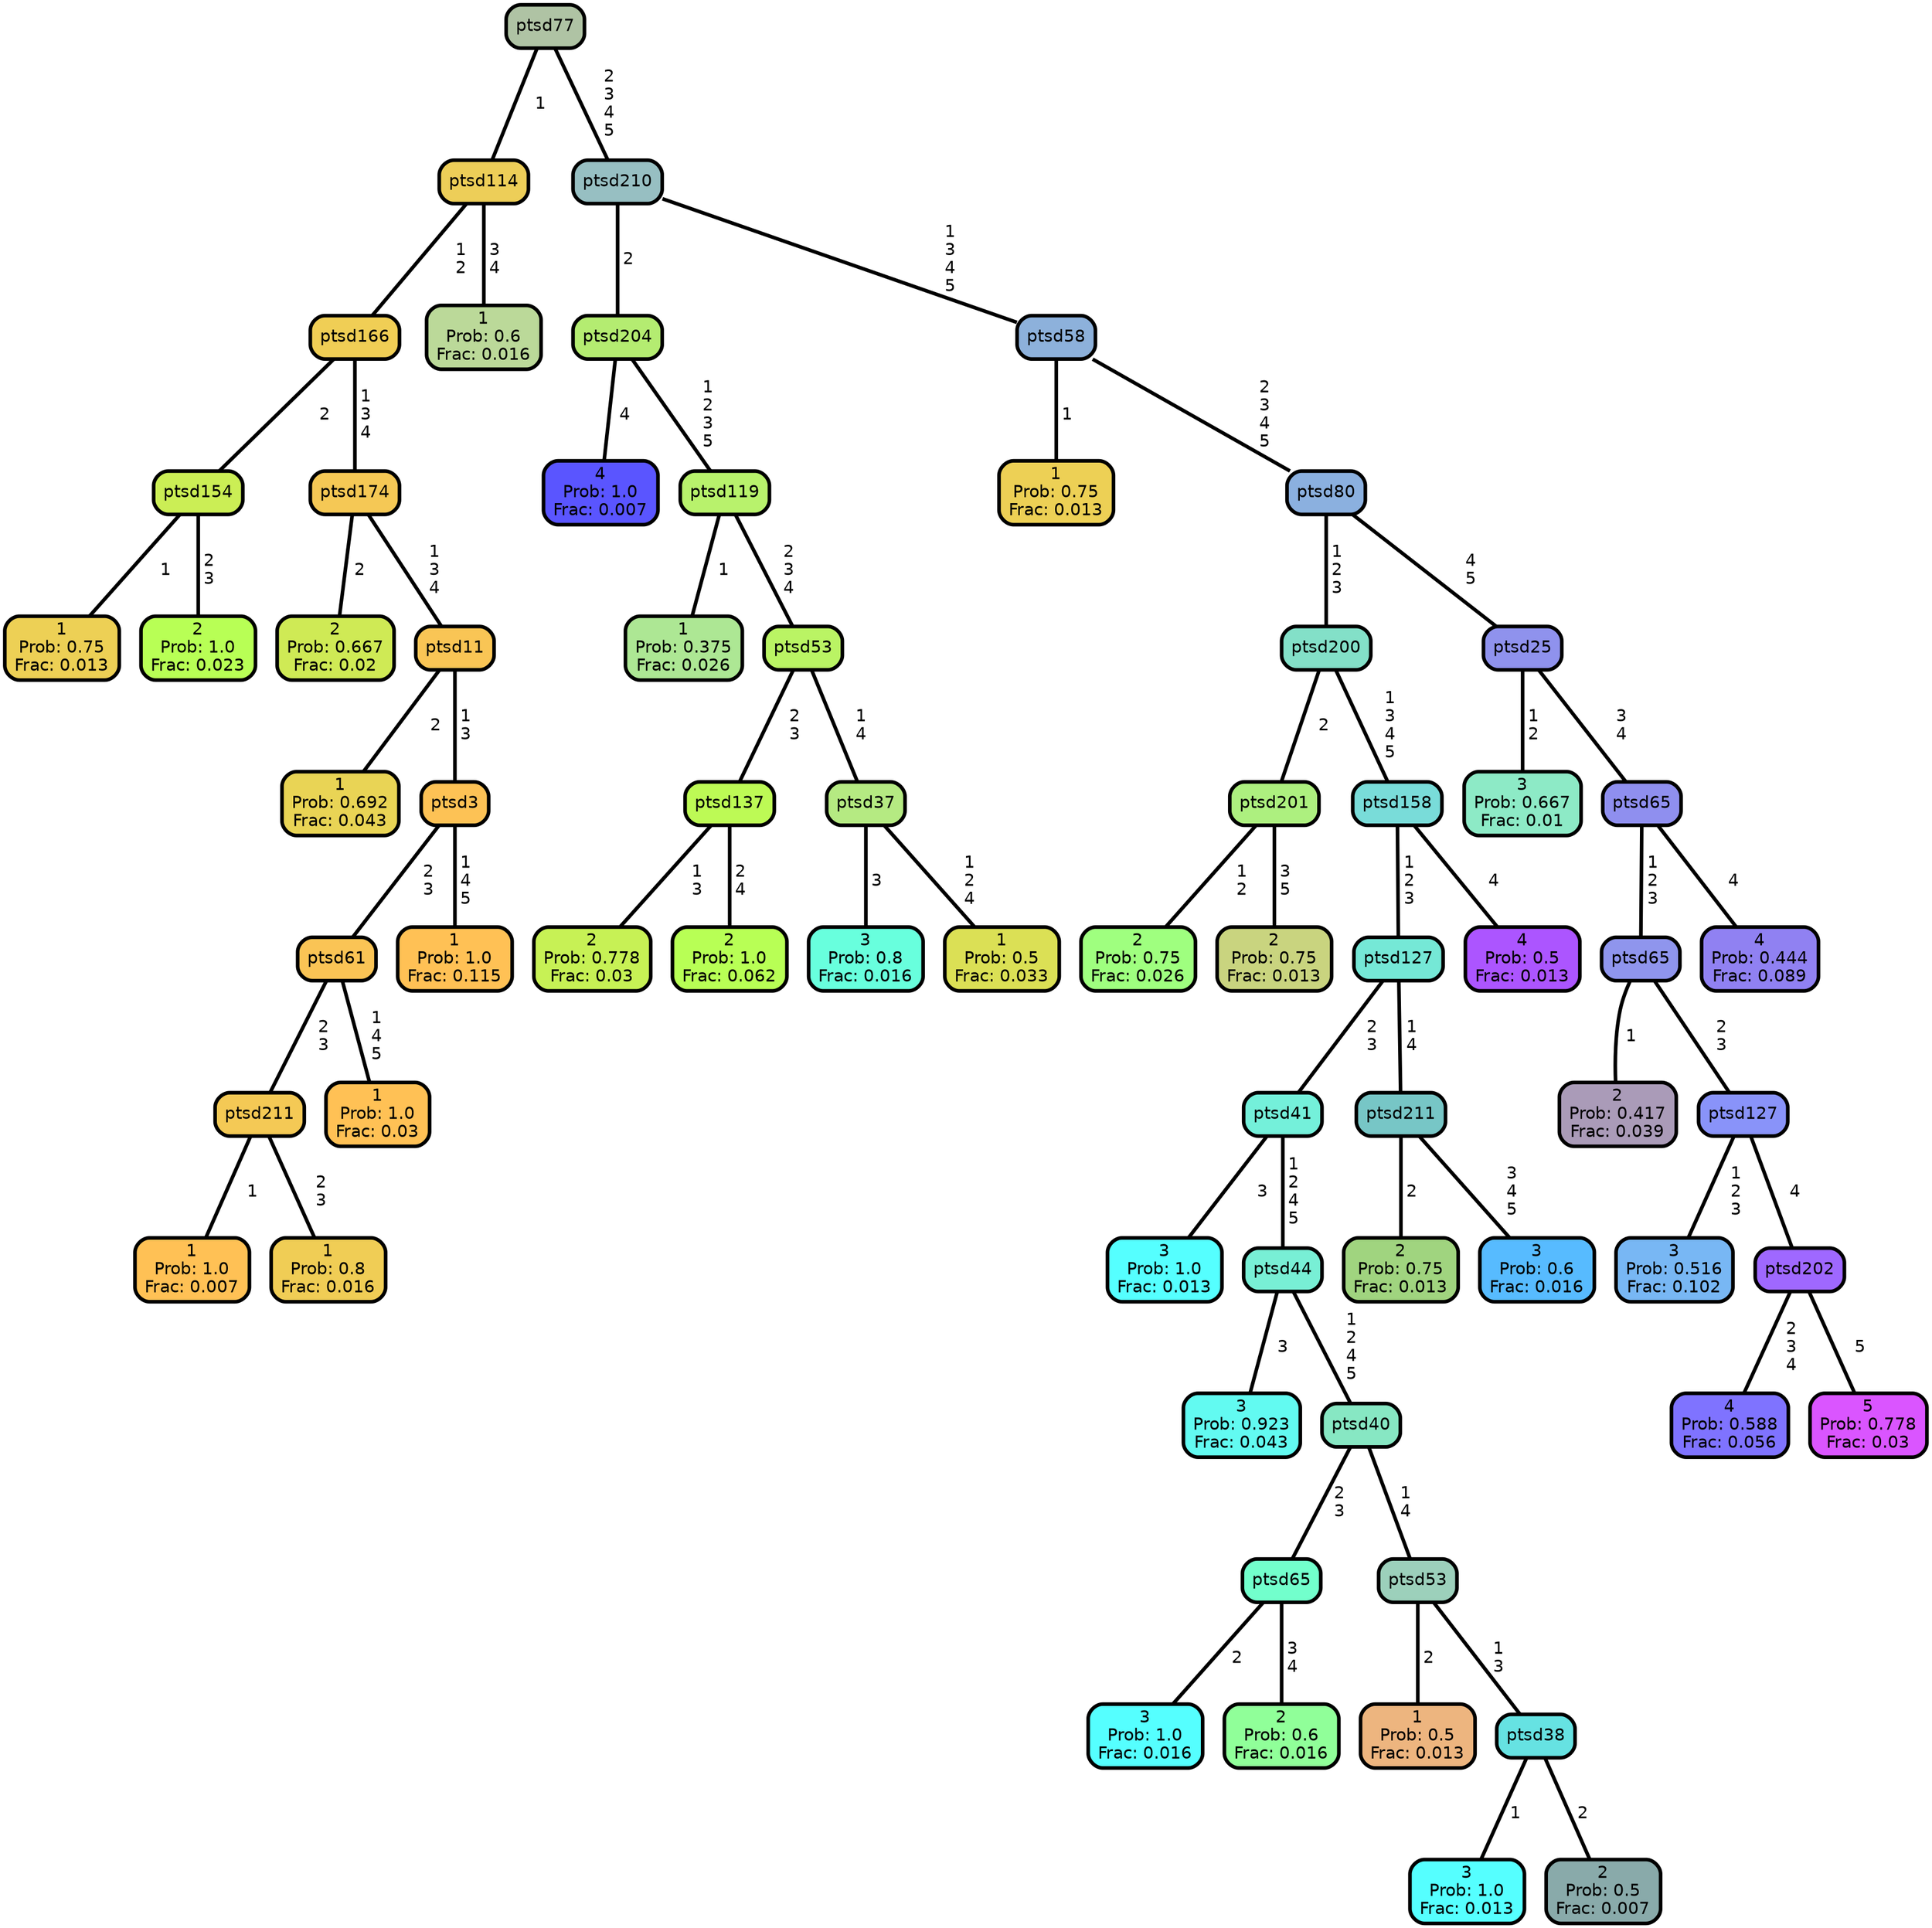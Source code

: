 graph Tree {
node [shape=box, style="filled, rounded",color="black",penwidth="3",fontcolor="black",                 fontname=helvetica] ;
graph [ranksep="0 equally", splines=straight,                 bgcolor=transparent, dpi=60] ;
edge [fontname=helvetica, color=black] ;
0 [label="1
Prob: 0.75
Frac: 0.013", fillcolor="#edd055"] ;
1 [label="ptsd154",href=".//ptsd154.svg", fillcolor="#cbee55"] ;
2 [label="2
Prob: 1.0
Frac: 0.023", fillcolor="#b8ff55"] ;
3 [label="ptsd166",href=".//ptsd166.svg", fillcolor="#f0ce55"] ;
4 [label="2
Prob: 0.667
Frac: 0.02", fillcolor="#cfea55"] ;
5 [label="ptsd174",href=".//ptsd174.svg", fillcolor="#f5c855"] ;
6 [label="1
Prob: 0.692
Frac: 0.043", fillcolor="#e9d455"] ;
7 [label="ptsd11",href=".//ptsd11.svg", fillcolor="#f9c555"] ;
8 [label="1
Prob: 1.0
Frac: 0.007", fillcolor="#ffc155"] ;
9 [label="ptsd211",href=".//ptsd211.svg", fillcolor="#f4c955"] ;
10 [label="1
Prob: 0.8
Frac: 0.016", fillcolor="#f0cd55"] ;
11 [label="ptsd61",href=".//ptsd61.svg", fillcolor="#fac455"] ;
12 [label="1
Prob: 1.0
Frac: 0.03", fillcolor="#ffc155"] ;
13 [label="ptsd3",href=".//ptsd3.svg", fillcolor="#fdc255"] ;
14 [label="1
Prob: 1.0
Frac: 0.115", fillcolor="#ffc155"] ;
15 [label="ptsd114",href=".//ptsd114.svg", fillcolor="#edce58"] ;
16 [label="1
Prob: 0.6
Frac: 0.016", fillcolor="#bbd999"] ;
17 [label="ptsd77",href=".//ptsd77.svg", fillcolor="#afc3a4"] ;
18 [label="4
Prob: 1.0
Frac: 0.007", fillcolor="#5a55ff"] ;
19 [label="ptsd204",href=".//ptsd204.svg", fillcolor="#b4ec71"] ;
20 [label="1
Prob: 0.375
Frac: 0.026", fillcolor="#ade794"] ;
21 [label="ptsd119",href=".//ptsd119.svg", fillcolor="#b8f26c"] ;
22 [label="2
Prob: 0.778
Frac: 0.03", fillcolor="#c7f155"] ;
23 [label="ptsd137",href=".//ptsd137.svg", fillcolor="#bdfa55"] ;
24 [label="2
Prob: 1.0
Frac: 0.062", fillcolor="#b8ff55"] ;
25 [label="ptsd53",href=".//ptsd53.svg", fillcolor="#baf464"] ;
26 [label="3
Prob: 0.8
Frac: 0.016", fillcolor="#68ffdd"] ;
27 [label="ptsd37",href=".//ptsd37.svg", fillcolor="#b5ea82"] ;
28 [label="1
Prob: 0.5
Frac: 0.033", fillcolor="#dbe055"] ;
29 [label="ptsd210",href=".//ptsd210.svg", fillcolor="#97bfc2"] ;
30 [label="1
Prob: 0.75
Frac: 0.013", fillcolor="#edd055"] ;
31 [label="ptsd58",href=".//ptsd58.svg", fillcolor="#8db1db"] ;
32 [label="2
Prob: 0.75
Frac: 0.026", fillcolor="#9fff7f"] ;
33 [label="ptsd201",href=".//ptsd201.svg", fillcolor="#adf07f"] ;
34 [label="2
Prob: 0.75
Frac: 0.013", fillcolor="#c9d47f"] ;
35 [label="ptsd200",href=".//ptsd200.svg", fillcolor="#83e0c8"] ;
36 [label="3
Prob: 1.0
Frac: 0.013", fillcolor="#55ffff"] ;
37 [label="ptsd41",href=".//ptsd41.svg", fillcolor="#74f0da"] ;
38 [label="3
Prob: 0.923
Frac: 0.043", fillcolor="#62faf1"] ;
39 [label="ptsd44",href=".//ptsd44.svg", fillcolor="#78efd5"] ;
40 [label="3
Prob: 1.0
Frac: 0.016", fillcolor="#55ffff"] ;
41 [label="ptsd65",href=".//ptsd65.svg", fillcolor="#72ffcc"] ;
42 [label="2
Prob: 0.6
Frac: 0.016", fillcolor="#90ff99"] ;
43 [label="ptsd40",href=".//ptsd40.svg", fillcolor="#87e7c3"] ;
44 [label="1
Prob: 0.5
Frac: 0.013", fillcolor="#edb57f"] ;
45 [label="ptsd53",href=".//ptsd53.svg", fillcolor="#9cd0bb"] ;
46 [label="3
Prob: 1.0
Frac: 0.013", fillcolor="#55ffff"] ;
47 [label="ptsd38",href=".//ptsd38.svg", fillcolor="#66e2e2"] ;
48 [label="2
Prob: 0.5
Frac: 0.007", fillcolor="#89aaaa"] ;
49 [label="ptsd127",href=".//ptsd127.svg", fillcolor="#75e8d6"] ;
50 [label="2
Prob: 0.75
Frac: 0.013", fillcolor="#a0d47f"] ;
51 [label="ptsd211",href=".//ptsd211.svg", fillcolor="#77c6c6"] ;
52 [label="3
Prob: 0.6
Frac: 0.016", fillcolor="#57bbff"] ;
53 [label="ptsd158",href=".//ptsd158.svg", fillcolor="#79dcd9"] ;
54 [label="4
Prob: 0.5
Frac: 0.013", fillcolor="#ac55ff"] ;
55 [label="ptsd80",href=".//ptsd80.svg", fillcolor="#8bb0df"] ;
56 [label="3
Prob: 0.667
Frac: 0.01", fillcolor="#8deac6"] ;
57 [label="ptsd25",href=".//ptsd25.svg", fillcolor="#8f92ed"] ;
58 [label="2
Prob: 0.417
Frac: 0.039", fillcolor="#aa9bb8"] ;
59 [label="ptsd65",href=".//ptsd65.svg", fillcolor="#8f95ed"] ;
60 [label="3
Prob: 0.516
Frac: 0.102", fillcolor="#78b7f4"] ;
61 [label="ptsd127",href=".//ptsd127.svg", fillcolor="#8993f9"] ;
62 [label="4
Prob: 0.588
Frac: 0.056", fillcolor="#7f73ff"] ;
63 [label="ptsd202",href=".//ptsd202.svg", fillcolor="#9f68ff"] ;
64 [label="5
Prob: 0.778
Frac: 0.03", fillcolor="#da55ff"] ;
65 [label="ptsd65",href=".//ptsd65.svg", fillcolor="#8f8fef"] ;
66 [label="4
Prob: 0.444
Frac: 0.089", fillcolor="#9081f2"] ;
1 -- 0 [label=" 1",penwidth=3] ;
1 -- 2 [label=" 2\n 3",penwidth=3] ;
3 -- 1 [label=" 2",penwidth=3] ;
3 -- 5 [label=" 1\n 3\n 4",penwidth=3] ;
5 -- 4 [label=" 2",penwidth=3] ;
5 -- 7 [label=" 1\n 3\n 4",penwidth=3] ;
7 -- 6 [label=" 2",penwidth=3] ;
7 -- 13 [label=" 1\n 3",penwidth=3] ;
9 -- 8 [label=" 1",penwidth=3] ;
9 -- 10 [label=" 2\n 3",penwidth=3] ;
11 -- 9 [label=" 2\n 3",penwidth=3] ;
11 -- 12 [label=" 1\n 4\n 5",penwidth=3] ;
13 -- 11 [label=" 2\n 3",penwidth=3] ;
13 -- 14 [label=" 1\n 4\n 5",penwidth=3] ;
15 -- 3 [label=" 1\n 2",penwidth=3] ;
15 -- 16 [label=" 3\n 4",penwidth=3] ;
17 -- 15 [label=" 1",penwidth=3] ;
17 -- 29 [label=" 2\n 3\n 4\n 5",penwidth=3] ;
19 -- 18 [label=" 4",penwidth=3] ;
19 -- 21 [label=" 1\n 2\n 3\n 5",penwidth=3] ;
21 -- 20 [label=" 1",penwidth=3] ;
21 -- 25 [label=" 2\n 3\n 4",penwidth=3] ;
23 -- 22 [label=" 1\n 3",penwidth=3] ;
23 -- 24 [label=" 2\n 4",penwidth=3] ;
25 -- 23 [label=" 2\n 3",penwidth=3] ;
25 -- 27 [label=" 1\n 4",penwidth=3] ;
27 -- 26 [label=" 3",penwidth=3] ;
27 -- 28 [label=" 1\n 2\n 4",penwidth=3] ;
29 -- 19 [label=" 2",penwidth=3] ;
29 -- 31 [label=" 1\n 3\n 4\n 5",penwidth=3] ;
31 -- 30 [label=" 1",penwidth=3] ;
31 -- 55 [label=" 2\n 3\n 4\n 5",penwidth=3] ;
33 -- 32 [label=" 1\n 2",penwidth=3] ;
33 -- 34 [label=" 3\n 5",penwidth=3] ;
35 -- 33 [label=" 2",penwidth=3] ;
35 -- 53 [label=" 1\n 3\n 4\n 5",penwidth=3] ;
37 -- 36 [label=" 3",penwidth=3] ;
37 -- 39 [label=" 1\n 2\n 4\n 5",penwidth=3] ;
39 -- 38 [label=" 3",penwidth=3] ;
39 -- 43 [label=" 1\n 2\n 4\n 5",penwidth=3] ;
41 -- 40 [label=" 2",penwidth=3] ;
41 -- 42 [label=" 3\n 4",penwidth=3] ;
43 -- 41 [label=" 2\n 3",penwidth=3] ;
43 -- 45 [label=" 1\n 4",penwidth=3] ;
45 -- 44 [label=" 2",penwidth=3] ;
45 -- 47 [label=" 1\n 3",penwidth=3] ;
47 -- 46 [label=" 1",penwidth=3] ;
47 -- 48 [label=" 2",penwidth=3] ;
49 -- 37 [label=" 2\n 3",penwidth=3] ;
49 -- 51 [label=" 1\n 4",penwidth=3] ;
51 -- 50 [label=" 2",penwidth=3] ;
51 -- 52 [label=" 3\n 4\n 5",penwidth=3] ;
53 -- 49 [label=" 1\n 2\n 3",penwidth=3] ;
53 -- 54 [label=" 4",penwidth=3] ;
55 -- 35 [label=" 1\n 2\n 3",penwidth=3] ;
55 -- 57 [label=" 4\n 5",penwidth=3] ;
57 -- 56 [label=" 1\n 2",penwidth=3] ;
57 -- 65 [label=" 3\n 4",penwidth=3] ;
59 -- 58 [label=" 1",penwidth=3] ;
59 -- 61 [label=" 2\n 3",penwidth=3] ;
61 -- 60 [label=" 1\n 2\n 3",penwidth=3] ;
61 -- 63 [label=" 4",penwidth=3] ;
63 -- 62 [label=" 2\n 3\n 4",penwidth=3] ;
63 -- 64 [label=" 5",penwidth=3] ;
65 -- 59 [label=" 1\n 2\n 3",penwidth=3] ;
65 -- 66 [label=" 4",penwidth=3] ;
{rank = same;}}